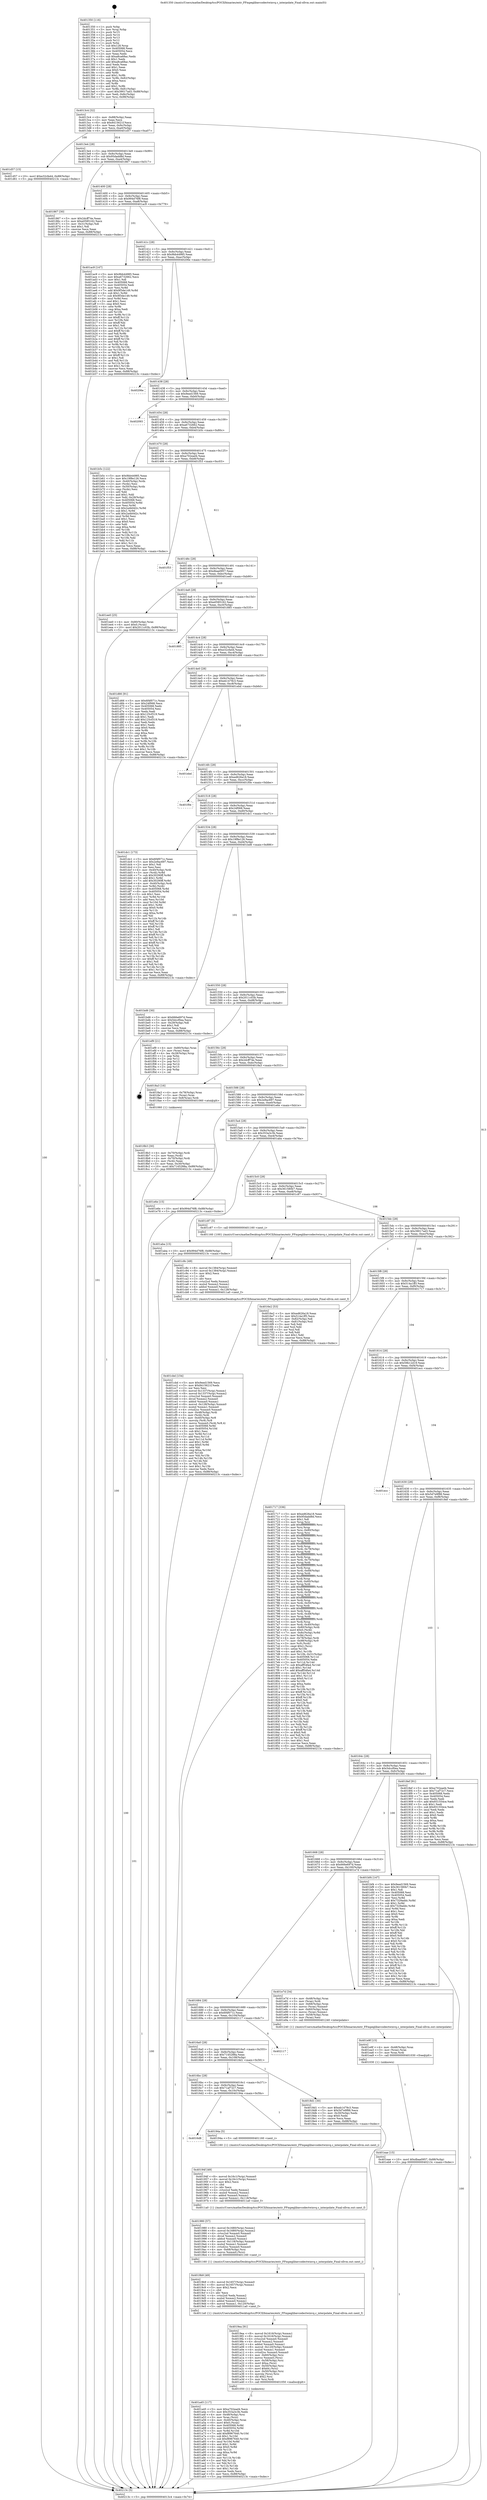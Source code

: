 digraph "0x401350" {
  label = "0x401350 (/mnt/c/Users/mathe/Desktop/tcc/POCII/binaries/extr_FFmpeglibavcodectwinvq.c_interpolate_Final-ollvm.out::main(0))"
  labelloc = "t"
  node[shape=record]

  Entry [label="",width=0.3,height=0.3,shape=circle,fillcolor=black,style=filled]
  "0x4013c4" [label="{
     0x4013c4 [32]\l
     | [instrs]\l
     &nbsp;&nbsp;0x4013c4 \<+6\>: mov -0x88(%rbp),%eax\l
     &nbsp;&nbsp;0x4013ca \<+2\>: mov %eax,%ecx\l
     &nbsp;&nbsp;0x4013cc \<+6\>: sub $0x8415621f,%ecx\l
     &nbsp;&nbsp;0x4013d2 \<+6\>: mov %eax,-0x9c(%rbp)\l
     &nbsp;&nbsp;0x4013d8 \<+6\>: mov %ecx,-0xa0(%rbp)\l
     &nbsp;&nbsp;0x4013de \<+6\>: je 0000000000401d57 \<main+0xa07\>\l
  }"]
  "0x401d57" [label="{
     0x401d57 [15]\l
     | [instrs]\l
     &nbsp;&nbsp;0x401d57 \<+10\>: movl $0xe32cfa44,-0x88(%rbp)\l
     &nbsp;&nbsp;0x401d61 \<+5\>: jmp 000000000040213c \<main+0xdec\>\l
  }"]
  "0x4013e4" [label="{
     0x4013e4 [28]\l
     | [instrs]\l
     &nbsp;&nbsp;0x4013e4 \<+5\>: jmp 00000000004013e9 \<main+0x99\>\l
     &nbsp;&nbsp;0x4013e9 \<+6\>: mov -0x9c(%rbp),%eax\l
     &nbsp;&nbsp;0x4013ef \<+5\>: sub $0x95dadd8d,%eax\l
     &nbsp;&nbsp;0x4013f4 \<+6\>: mov %eax,-0xa4(%rbp)\l
     &nbsp;&nbsp;0x4013fa \<+6\>: je 0000000000401867 \<main+0x517\>\l
  }"]
  Exit [label="",width=0.3,height=0.3,shape=circle,fillcolor=black,style=filled,peripheries=2]
  "0x401867" [label="{
     0x401867 [30]\l
     | [instrs]\l
     &nbsp;&nbsp;0x401867 \<+5\>: mov $0x2dcff74e,%eax\l
     &nbsp;&nbsp;0x40186c \<+5\>: mov $0xe0585162,%ecx\l
     &nbsp;&nbsp;0x401871 \<+3\>: mov -0x31(%rbp),%dl\l
     &nbsp;&nbsp;0x401874 \<+3\>: test $0x1,%dl\l
     &nbsp;&nbsp;0x401877 \<+3\>: cmovne %ecx,%eax\l
     &nbsp;&nbsp;0x40187a \<+6\>: mov %eax,-0x88(%rbp)\l
     &nbsp;&nbsp;0x401880 \<+5\>: jmp 000000000040213c \<main+0xdec\>\l
  }"]
  "0x401400" [label="{
     0x401400 [28]\l
     | [instrs]\l
     &nbsp;&nbsp;0x401400 \<+5\>: jmp 0000000000401405 \<main+0xb5\>\l
     &nbsp;&nbsp;0x401405 \<+6\>: mov -0x9c(%rbp),%eax\l
     &nbsp;&nbsp;0x40140b \<+5\>: sub $0x994d76f8,%eax\l
     &nbsp;&nbsp;0x401410 \<+6\>: mov %eax,-0xa8(%rbp)\l
     &nbsp;&nbsp;0x401416 \<+6\>: je 0000000000401ac9 \<main+0x779\>\l
  }"]
  "0x401eae" [label="{
     0x401eae [15]\l
     | [instrs]\l
     &nbsp;&nbsp;0x401eae \<+10\>: movl $0xdbaa0957,-0x88(%rbp)\l
     &nbsp;&nbsp;0x401eb8 \<+5\>: jmp 000000000040213c \<main+0xdec\>\l
  }"]
  "0x401ac9" [label="{
     0x401ac9 [147]\l
     | [instrs]\l
     &nbsp;&nbsp;0x401ac9 \<+5\>: mov $0x9bb44985,%eax\l
     &nbsp;&nbsp;0x401ace \<+5\>: mov $0xa6732662,%ecx\l
     &nbsp;&nbsp;0x401ad3 \<+2\>: mov $0x1,%dl\l
     &nbsp;&nbsp;0x401ad5 \<+7\>: mov 0x405068,%esi\l
     &nbsp;&nbsp;0x401adc \<+7\>: mov 0x405054,%edi\l
     &nbsp;&nbsp;0x401ae3 \<+3\>: mov %esi,%r8d\l
     &nbsp;&nbsp;0x401ae6 \<+7\>: add $0x9f3de149,%r8d\l
     &nbsp;&nbsp;0x401aed \<+4\>: sub $0x1,%r8d\l
     &nbsp;&nbsp;0x401af1 \<+7\>: sub $0x9f3de149,%r8d\l
     &nbsp;&nbsp;0x401af8 \<+4\>: imul %r8d,%esi\l
     &nbsp;&nbsp;0x401afc \<+3\>: and $0x1,%esi\l
     &nbsp;&nbsp;0x401aff \<+3\>: cmp $0x0,%esi\l
     &nbsp;&nbsp;0x401b02 \<+4\>: sete %r9b\l
     &nbsp;&nbsp;0x401b06 \<+3\>: cmp $0xa,%edi\l
     &nbsp;&nbsp;0x401b09 \<+4\>: setl %r10b\l
     &nbsp;&nbsp;0x401b0d \<+3\>: mov %r9b,%r11b\l
     &nbsp;&nbsp;0x401b10 \<+4\>: xor $0xff,%r11b\l
     &nbsp;&nbsp;0x401b14 \<+3\>: mov %r10b,%bl\l
     &nbsp;&nbsp;0x401b17 \<+3\>: xor $0xff,%bl\l
     &nbsp;&nbsp;0x401b1a \<+3\>: xor $0x1,%dl\l
     &nbsp;&nbsp;0x401b1d \<+3\>: mov %r11b,%r14b\l
     &nbsp;&nbsp;0x401b20 \<+4\>: and $0xff,%r14b\l
     &nbsp;&nbsp;0x401b24 \<+3\>: and %dl,%r9b\l
     &nbsp;&nbsp;0x401b27 \<+3\>: mov %bl,%r15b\l
     &nbsp;&nbsp;0x401b2a \<+4\>: and $0xff,%r15b\l
     &nbsp;&nbsp;0x401b2e \<+3\>: and %dl,%r10b\l
     &nbsp;&nbsp;0x401b31 \<+3\>: or %r9b,%r14b\l
     &nbsp;&nbsp;0x401b34 \<+3\>: or %r10b,%r15b\l
     &nbsp;&nbsp;0x401b37 \<+3\>: xor %r15b,%r14b\l
     &nbsp;&nbsp;0x401b3a \<+3\>: or %bl,%r11b\l
     &nbsp;&nbsp;0x401b3d \<+4\>: xor $0xff,%r11b\l
     &nbsp;&nbsp;0x401b41 \<+3\>: or $0x1,%dl\l
     &nbsp;&nbsp;0x401b44 \<+3\>: and %dl,%r11b\l
     &nbsp;&nbsp;0x401b47 \<+3\>: or %r11b,%r14b\l
     &nbsp;&nbsp;0x401b4a \<+4\>: test $0x1,%r14b\l
     &nbsp;&nbsp;0x401b4e \<+3\>: cmovne %ecx,%eax\l
     &nbsp;&nbsp;0x401b51 \<+6\>: mov %eax,-0x88(%rbp)\l
     &nbsp;&nbsp;0x401b57 \<+5\>: jmp 000000000040213c \<main+0xdec\>\l
  }"]
  "0x40141c" [label="{
     0x40141c [28]\l
     | [instrs]\l
     &nbsp;&nbsp;0x40141c \<+5\>: jmp 0000000000401421 \<main+0xd1\>\l
     &nbsp;&nbsp;0x401421 \<+6\>: mov -0x9c(%rbp),%eax\l
     &nbsp;&nbsp;0x401427 \<+5\>: sub $0x9bb44985,%eax\l
     &nbsp;&nbsp;0x40142c \<+6\>: mov %eax,-0xac(%rbp)\l
     &nbsp;&nbsp;0x401432 \<+6\>: je 000000000040206e \<main+0xd1e\>\l
  }"]
  "0x401e9f" [label="{
     0x401e9f [15]\l
     | [instrs]\l
     &nbsp;&nbsp;0x401e9f \<+4\>: mov -0x48(%rbp),%rax\l
     &nbsp;&nbsp;0x401ea3 \<+3\>: mov (%rax),%rax\l
     &nbsp;&nbsp;0x401ea6 \<+3\>: mov %rax,%rdi\l
     &nbsp;&nbsp;0x401ea9 \<+5\>: call 0000000000401030 \<free@plt\>\l
     | [calls]\l
     &nbsp;&nbsp;0x401030 \{1\} (unknown)\l
  }"]
  "0x40206e" [label="{
     0x40206e\l
  }", style=dashed]
  "0x401438" [label="{
     0x401438 [28]\l
     | [instrs]\l
     &nbsp;&nbsp;0x401438 \<+5\>: jmp 000000000040143d \<main+0xed\>\l
     &nbsp;&nbsp;0x40143d \<+6\>: mov -0x9c(%rbp),%eax\l
     &nbsp;&nbsp;0x401443 \<+5\>: sub $0x9eed1569,%eax\l
     &nbsp;&nbsp;0x401448 \<+6\>: mov %eax,-0xb0(%rbp)\l
     &nbsp;&nbsp;0x40144e \<+6\>: je 0000000000402093 \<main+0xd43\>\l
  }"]
  "0x401cbd" [label="{
     0x401cbd [154]\l
     | [instrs]\l
     &nbsp;&nbsp;0x401cbd \<+5\>: mov $0x9eed1569,%ecx\l
     &nbsp;&nbsp;0x401cc2 \<+5\>: mov $0x8415621f,%edx\l
     &nbsp;&nbsp;0x401cc7 \<+2\>: xor %esi,%esi\l
     &nbsp;&nbsp;0x401cc9 \<+8\>: movsd 0x1337(%rip),%xmm1\l
     &nbsp;&nbsp;0x401cd1 \<+8\>: movsd 0x1337(%rip),%xmm2\l
     &nbsp;&nbsp;0x401cd9 \<+4\>: cvtss2sd %xmm0,%xmm0\l
     &nbsp;&nbsp;0x401cdd \<+4\>: divsd %xmm2,%xmm0\l
     &nbsp;&nbsp;0x401ce1 \<+4\>: addsd %xmm0,%xmm1\l
     &nbsp;&nbsp;0x401ce5 \<+8\>: movsd -0x128(%rbp),%xmm0\l
     &nbsp;&nbsp;0x401ced \<+4\>: mulsd %xmm1,%xmm0\l
     &nbsp;&nbsp;0x401cf1 \<+4\>: cvtsd2ss %xmm0,%xmm0\l
     &nbsp;&nbsp;0x401cf5 \<+4\>: mov -0x48(%rbp),%rdi\l
     &nbsp;&nbsp;0x401cf9 \<+3\>: mov (%rdi),%rdi\l
     &nbsp;&nbsp;0x401cfc \<+4\>: mov -0x40(%rbp),%r8\l
     &nbsp;&nbsp;0x401d00 \<+3\>: movslq (%r8),%r8\l
     &nbsp;&nbsp;0x401d03 \<+6\>: movss %xmm0,(%rdi,%r8,4)\l
     &nbsp;&nbsp;0x401d09 \<+8\>: mov 0x405068,%r9d\l
     &nbsp;&nbsp;0x401d11 \<+8\>: mov 0x405054,%r10d\l
     &nbsp;&nbsp;0x401d19 \<+3\>: sub $0x1,%esi\l
     &nbsp;&nbsp;0x401d1c \<+3\>: mov %r9d,%r11d\l
     &nbsp;&nbsp;0x401d1f \<+3\>: add %esi,%r11d\l
     &nbsp;&nbsp;0x401d22 \<+4\>: imul %r11d,%r9d\l
     &nbsp;&nbsp;0x401d26 \<+4\>: and $0x1,%r9d\l
     &nbsp;&nbsp;0x401d2a \<+4\>: cmp $0x0,%r9d\l
     &nbsp;&nbsp;0x401d2e \<+3\>: sete %bl\l
     &nbsp;&nbsp;0x401d31 \<+4\>: cmp $0xa,%r10d\l
     &nbsp;&nbsp;0x401d35 \<+4\>: setl %r14b\l
     &nbsp;&nbsp;0x401d39 \<+3\>: mov %bl,%r15b\l
     &nbsp;&nbsp;0x401d3c \<+3\>: and %r14b,%r15b\l
     &nbsp;&nbsp;0x401d3f \<+3\>: xor %r14b,%bl\l
     &nbsp;&nbsp;0x401d42 \<+3\>: or %bl,%r15b\l
     &nbsp;&nbsp;0x401d45 \<+4\>: test $0x1,%r15b\l
     &nbsp;&nbsp;0x401d49 \<+3\>: cmovne %edx,%ecx\l
     &nbsp;&nbsp;0x401d4c \<+6\>: mov %ecx,-0x88(%rbp)\l
     &nbsp;&nbsp;0x401d52 \<+5\>: jmp 000000000040213c \<main+0xdec\>\l
  }"]
  "0x402093" [label="{
     0x402093\l
  }", style=dashed]
  "0x401454" [label="{
     0x401454 [28]\l
     | [instrs]\l
     &nbsp;&nbsp;0x401454 \<+5\>: jmp 0000000000401459 \<main+0x109\>\l
     &nbsp;&nbsp;0x401459 \<+6\>: mov -0x9c(%rbp),%eax\l
     &nbsp;&nbsp;0x40145f \<+5\>: sub $0xa6732662,%eax\l
     &nbsp;&nbsp;0x401464 \<+6\>: mov %eax,-0xb4(%rbp)\l
     &nbsp;&nbsp;0x40146a \<+6\>: je 0000000000401b5c \<main+0x80c\>\l
  }"]
  "0x401c8c" [label="{
     0x401c8c [49]\l
     | [instrs]\l
     &nbsp;&nbsp;0x401c8c \<+8\>: movsd 0x1384(%rip),%xmm0\l
     &nbsp;&nbsp;0x401c94 \<+8\>: movsd 0x1384(%rip),%xmm1\l
     &nbsp;&nbsp;0x401c9c \<+5\>: mov $0x2,%ecx\l
     &nbsp;&nbsp;0x401ca1 \<+1\>: cltd\l
     &nbsp;&nbsp;0x401ca2 \<+2\>: idiv %ecx\l
     &nbsp;&nbsp;0x401ca4 \<+4\>: cvtsi2sd %edx,%xmm2\l
     &nbsp;&nbsp;0x401ca8 \<+4\>: mulsd %xmm2,%xmm1\l
     &nbsp;&nbsp;0x401cac \<+4\>: addsd %xmm0,%xmm1\l
     &nbsp;&nbsp;0x401cb0 \<+8\>: movsd %xmm1,-0x128(%rbp)\l
     &nbsp;&nbsp;0x401cb8 \<+5\>: call 00000000004011a0 \<next_f\>\l
     | [calls]\l
     &nbsp;&nbsp;0x4011a0 \{100\} (/mnt/c/Users/mathe/Desktop/tcc/POCII/binaries/extr_FFmpeglibavcodectwinvq.c_interpolate_Final-ollvm.out::next_f)\l
  }"]
  "0x401b5c" [label="{
     0x401b5c [122]\l
     | [instrs]\l
     &nbsp;&nbsp;0x401b5c \<+5\>: mov $0x9bb44985,%eax\l
     &nbsp;&nbsp;0x401b61 \<+5\>: mov $0x19f8e126,%ecx\l
     &nbsp;&nbsp;0x401b66 \<+4\>: mov -0x40(%rbp),%rdx\l
     &nbsp;&nbsp;0x401b6a \<+2\>: mov (%rdx),%esi\l
     &nbsp;&nbsp;0x401b6c \<+4\>: mov -0x50(%rbp),%rdx\l
     &nbsp;&nbsp;0x401b70 \<+2\>: cmp (%rdx),%esi\l
     &nbsp;&nbsp;0x401b72 \<+4\>: setl %dil\l
     &nbsp;&nbsp;0x401b76 \<+4\>: and $0x1,%dil\l
     &nbsp;&nbsp;0x401b7a \<+4\>: mov %dil,-0x29(%rbp)\l
     &nbsp;&nbsp;0x401b7e \<+7\>: mov 0x405068,%esi\l
     &nbsp;&nbsp;0x401b85 \<+8\>: mov 0x405054,%r8d\l
     &nbsp;&nbsp;0x401b8d \<+3\>: mov %esi,%r9d\l
     &nbsp;&nbsp;0x401b90 \<+7\>: sub $0x2a4b0d2c,%r9d\l
     &nbsp;&nbsp;0x401b97 \<+4\>: sub $0x1,%r9d\l
     &nbsp;&nbsp;0x401b9b \<+7\>: add $0x2a4b0d2c,%r9d\l
     &nbsp;&nbsp;0x401ba2 \<+4\>: imul %r9d,%esi\l
     &nbsp;&nbsp;0x401ba6 \<+3\>: and $0x1,%esi\l
     &nbsp;&nbsp;0x401ba9 \<+3\>: cmp $0x0,%esi\l
     &nbsp;&nbsp;0x401bac \<+4\>: sete %dil\l
     &nbsp;&nbsp;0x401bb0 \<+4\>: cmp $0xa,%r8d\l
     &nbsp;&nbsp;0x401bb4 \<+4\>: setl %r10b\l
     &nbsp;&nbsp;0x401bb8 \<+3\>: mov %dil,%r11b\l
     &nbsp;&nbsp;0x401bbb \<+3\>: and %r10b,%r11b\l
     &nbsp;&nbsp;0x401bbe \<+3\>: xor %r10b,%dil\l
     &nbsp;&nbsp;0x401bc1 \<+3\>: or %dil,%r11b\l
     &nbsp;&nbsp;0x401bc4 \<+4\>: test $0x1,%r11b\l
     &nbsp;&nbsp;0x401bc8 \<+3\>: cmovne %ecx,%eax\l
     &nbsp;&nbsp;0x401bcb \<+6\>: mov %eax,-0x88(%rbp)\l
     &nbsp;&nbsp;0x401bd1 \<+5\>: jmp 000000000040213c \<main+0xdec\>\l
  }"]
  "0x401470" [label="{
     0x401470 [28]\l
     | [instrs]\l
     &nbsp;&nbsp;0x401470 \<+5\>: jmp 0000000000401475 \<main+0x125\>\l
     &nbsp;&nbsp;0x401475 \<+6\>: mov -0x9c(%rbp),%eax\l
     &nbsp;&nbsp;0x40147b \<+5\>: sub $0xa702ead4,%eax\l
     &nbsp;&nbsp;0x401480 \<+6\>: mov %eax,-0xb8(%rbp)\l
     &nbsp;&nbsp;0x401486 \<+6\>: je 0000000000401f53 \<main+0xc03\>\l
  }"]
  "0x401a45" [label="{
     0x401a45 [117]\l
     | [instrs]\l
     &nbsp;&nbsp;0x401a45 \<+5\>: mov $0xa702ead4,%ecx\l
     &nbsp;&nbsp;0x401a4a \<+5\>: mov $0x353a3c3b,%edx\l
     &nbsp;&nbsp;0x401a4f \<+4\>: mov -0x48(%rbp),%rsi\l
     &nbsp;&nbsp;0x401a53 \<+3\>: mov %rax,(%rsi)\l
     &nbsp;&nbsp;0x401a56 \<+4\>: mov -0x40(%rbp),%rax\l
     &nbsp;&nbsp;0x401a5a \<+6\>: movl $0x0,(%rax)\l
     &nbsp;&nbsp;0x401a60 \<+8\>: mov 0x405068,%r8d\l
     &nbsp;&nbsp;0x401a68 \<+8\>: mov 0x405054,%r9d\l
     &nbsp;&nbsp;0x401a70 \<+3\>: mov %r8d,%r10d\l
     &nbsp;&nbsp;0x401a73 \<+7\>: add $0xf8967640,%r10d\l
     &nbsp;&nbsp;0x401a7a \<+4\>: sub $0x1,%r10d\l
     &nbsp;&nbsp;0x401a7e \<+7\>: sub $0xf8967640,%r10d\l
     &nbsp;&nbsp;0x401a85 \<+4\>: imul %r10d,%r8d\l
     &nbsp;&nbsp;0x401a89 \<+4\>: and $0x1,%r8d\l
     &nbsp;&nbsp;0x401a8d \<+4\>: cmp $0x0,%r8d\l
     &nbsp;&nbsp;0x401a91 \<+4\>: sete %r11b\l
     &nbsp;&nbsp;0x401a95 \<+4\>: cmp $0xa,%r9d\l
     &nbsp;&nbsp;0x401a99 \<+3\>: setl %bl\l
     &nbsp;&nbsp;0x401a9c \<+3\>: mov %r11b,%r14b\l
     &nbsp;&nbsp;0x401a9f \<+3\>: and %bl,%r14b\l
     &nbsp;&nbsp;0x401aa2 \<+3\>: xor %bl,%r11b\l
     &nbsp;&nbsp;0x401aa5 \<+3\>: or %r11b,%r14b\l
     &nbsp;&nbsp;0x401aa8 \<+4\>: test $0x1,%r14b\l
     &nbsp;&nbsp;0x401aac \<+3\>: cmovne %edx,%ecx\l
     &nbsp;&nbsp;0x401aaf \<+6\>: mov %ecx,-0x88(%rbp)\l
     &nbsp;&nbsp;0x401ab5 \<+5\>: jmp 000000000040213c \<main+0xdec\>\l
  }"]
  "0x401f53" [label="{
     0x401f53\l
  }", style=dashed]
  "0x40148c" [label="{
     0x40148c [28]\l
     | [instrs]\l
     &nbsp;&nbsp;0x40148c \<+5\>: jmp 0000000000401491 \<main+0x141\>\l
     &nbsp;&nbsp;0x401491 \<+6\>: mov -0x9c(%rbp),%eax\l
     &nbsp;&nbsp;0x401497 \<+5\>: sub $0xdbaa0957,%eax\l
     &nbsp;&nbsp;0x40149c \<+6\>: mov %eax,-0xbc(%rbp)\l
     &nbsp;&nbsp;0x4014a2 \<+6\>: je 0000000000401ee0 \<main+0xb90\>\l
  }"]
  "0x4019ea" [label="{
     0x4019ea [91]\l
     | [instrs]\l
     &nbsp;&nbsp;0x4019ea \<+8\>: movsd 0x1616(%rip),%xmm1\l
     &nbsp;&nbsp;0x4019f2 \<+8\>: movsd 0x1616(%rip),%xmm2\l
     &nbsp;&nbsp;0x4019fa \<+4\>: cvtss2sd %xmm0,%xmm0\l
     &nbsp;&nbsp;0x4019fe \<+4\>: divsd %xmm2,%xmm0\l
     &nbsp;&nbsp;0x401a02 \<+4\>: addsd %xmm0,%xmm1\l
     &nbsp;&nbsp;0x401a06 \<+8\>: movsd -0x120(%rbp),%xmm0\l
     &nbsp;&nbsp;0x401a0e \<+4\>: mulsd %xmm1,%xmm0\l
     &nbsp;&nbsp;0x401a12 \<+4\>: cvtsd2ss %xmm0,%xmm0\l
     &nbsp;&nbsp;0x401a16 \<+4\>: mov -0x60(%rbp),%rsi\l
     &nbsp;&nbsp;0x401a1a \<+4\>: movss %xmm0,(%rsi)\l
     &nbsp;&nbsp;0x401a1e \<+4\>: mov -0x58(%rbp),%rsi\l
     &nbsp;&nbsp;0x401a22 \<+6\>: movl $0xa,(%rsi)\l
     &nbsp;&nbsp;0x401a28 \<+4\>: mov -0x50(%rbp),%rsi\l
     &nbsp;&nbsp;0x401a2c \<+6\>: movl $0x64,(%rsi)\l
     &nbsp;&nbsp;0x401a32 \<+4\>: mov -0x50(%rbp),%rsi\l
     &nbsp;&nbsp;0x401a36 \<+3\>: movslq (%rsi),%rsi\l
     &nbsp;&nbsp;0x401a39 \<+4\>: shl $0x2,%rsi\l
     &nbsp;&nbsp;0x401a3d \<+3\>: mov %rsi,%rdi\l
     &nbsp;&nbsp;0x401a40 \<+5\>: call 0000000000401050 \<malloc@plt\>\l
     | [calls]\l
     &nbsp;&nbsp;0x401050 \{1\} (unknown)\l
  }"]
  "0x401ee0" [label="{
     0x401ee0 [25]\l
     | [instrs]\l
     &nbsp;&nbsp;0x401ee0 \<+4\>: mov -0x80(%rbp),%rax\l
     &nbsp;&nbsp;0x401ee4 \<+6\>: movl $0x0,(%rax)\l
     &nbsp;&nbsp;0x401eea \<+10\>: movl $0x2011c03b,-0x88(%rbp)\l
     &nbsp;&nbsp;0x401ef4 \<+5\>: jmp 000000000040213c \<main+0xdec\>\l
  }"]
  "0x4014a8" [label="{
     0x4014a8 [28]\l
     | [instrs]\l
     &nbsp;&nbsp;0x4014a8 \<+5\>: jmp 00000000004014ad \<main+0x15d\>\l
     &nbsp;&nbsp;0x4014ad \<+6\>: mov -0x9c(%rbp),%eax\l
     &nbsp;&nbsp;0x4014b3 \<+5\>: sub $0xe0585162,%eax\l
     &nbsp;&nbsp;0x4014b8 \<+6\>: mov %eax,-0xc0(%rbp)\l
     &nbsp;&nbsp;0x4014be \<+6\>: je 0000000000401885 \<main+0x535\>\l
  }"]
  "0x4019b9" [label="{
     0x4019b9 [49]\l
     | [instrs]\l
     &nbsp;&nbsp;0x4019b9 \<+8\>: movsd 0x1657(%rip),%xmm0\l
     &nbsp;&nbsp;0x4019c1 \<+8\>: movsd 0x1657(%rip),%xmm1\l
     &nbsp;&nbsp;0x4019c9 \<+5\>: mov $0x2,%ecx\l
     &nbsp;&nbsp;0x4019ce \<+1\>: cltd\l
     &nbsp;&nbsp;0x4019cf \<+2\>: idiv %ecx\l
     &nbsp;&nbsp;0x4019d1 \<+4\>: cvtsi2sd %edx,%xmm2\l
     &nbsp;&nbsp;0x4019d5 \<+4\>: mulsd %xmm2,%xmm1\l
     &nbsp;&nbsp;0x4019d9 \<+4\>: addsd %xmm0,%xmm1\l
     &nbsp;&nbsp;0x4019dd \<+8\>: movsd %xmm1,-0x120(%rbp)\l
     &nbsp;&nbsp;0x4019e5 \<+5\>: call 00000000004011a0 \<next_f\>\l
     | [calls]\l
     &nbsp;&nbsp;0x4011a0 \{1\} (/mnt/c/Users/mathe/Desktop/tcc/POCII/binaries/extr_FFmpeglibavcodectwinvq.c_interpolate_Final-ollvm.out::next_f)\l
  }"]
  "0x401885" [label="{
     0x401885\l
  }", style=dashed]
  "0x4014c4" [label="{
     0x4014c4 [28]\l
     | [instrs]\l
     &nbsp;&nbsp;0x4014c4 \<+5\>: jmp 00000000004014c9 \<main+0x179\>\l
     &nbsp;&nbsp;0x4014c9 \<+6\>: mov -0x9c(%rbp),%eax\l
     &nbsp;&nbsp;0x4014cf \<+5\>: sub $0xe32cfa44,%eax\l
     &nbsp;&nbsp;0x4014d4 \<+6\>: mov %eax,-0xc4(%rbp)\l
     &nbsp;&nbsp;0x4014da \<+6\>: je 0000000000401d66 \<main+0xa16\>\l
  }"]
  "0x401980" [label="{
     0x401980 [57]\l
     | [instrs]\l
     &nbsp;&nbsp;0x401980 \<+8\>: movsd 0x1680(%rip),%xmm1\l
     &nbsp;&nbsp;0x401988 \<+8\>: movsd 0x1680(%rip),%xmm2\l
     &nbsp;&nbsp;0x401990 \<+4\>: cvtss2sd %xmm0,%xmm0\l
     &nbsp;&nbsp;0x401994 \<+4\>: divsd %xmm2,%xmm0\l
     &nbsp;&nbsp;0x401998 \<+4\>: addsd %xmm0,%xmm1\l
     &nbsp;&nbsp;0x40199c \<+8\>: movsd -0x118(%rbp),%xmm0\l
     &nbsp;&nbsp;0x4019a4 \<+4\>: mulsd %xmm1,%xmm0\l
     &nbsp;&nbsp;0x4019a8 \<+4\>: cvtsd2ss %xmm0,%xmm0\l
     &nbsp;&nbsp;0x4019ac \<+4\>: mov -0x68(%rbp),%rsi\l
     &nbsp;&nbsp;0x4019b0 \<+4\>: movss %xmm0,(%rsi)\l
     &nbsp;&nbsp;0x4019b4 \<+5\>: call 0000000000401160 \<next_i\>\l
     | [calls]\l
     &nbsp;&nbsp;0x401160 \{1\} (/mnt/c/Users/mathe/Desktop/tcc/POCII/binaries/extr_FFmpeglibavcodectwinvq.c_interpolate_Final-ollvm.out::next_i)\l
  }"]
  "0x401d66" [label="{
     0x401d66 [91]\l
     | [instrs]\l
     &nbsp;&nbsp;0x401d66 \<+5\>: mov $0x6f4f071c,%eax\l
     &nbsp;&nbsp;0x401d6b \<+5\>: mov $0x24f068,%ecx\l
     &nbsp;&nbsp;0x401d70 \<+7\>: mov 0x405068,%edx\l
     &nbsp;&nbsp;0x401d77 \<+7\>: mov 0x405054,%esi\l
     &nbsp;&nbsp;0x401d7e \<+2\>: mov %edx,%edi\l
     &nbsp;&nbsp;0x401d80 \<+6\>: sub $0x125cf319,%edi\l
     &nbsp;&nbsp;0x401d86 \<+3\>: sub $0x1,%edi\l
     &nbsp;&nbsp;0x401d89 \<+6\>: add $0x125cf319,%edi\l
     &nbsp;&nbsp;0x401d8f \<+3\>: imul %edi,%edx\l
     &nbsp;&nbsp;0x401d92 \<+3\>: and $0x1,%edx\l
     &nbsp;&nbsp;0x401d95 \<+3\>: cmp $0x0,%edx\l
     &nbsp;&nbsp;0x401d98 \<+4\>: sete %r8b\l
     &nbsp;&nbsp;0x401d9c \<+3\>: cmp $0xa,%esi\l
     &nbsp;&nbsp;0x401d9f \<+4\>: setl %r9b\l
     &nbsp;&nbsp;0x401da3 \<+3\>: mov %r8b,%r10b\l
     &nbsp;&nbsp;0x401da6 \<+3\>: and %r9b,%r10b\l
     &nbsp;&nbsp;0x401da9 \<+3\>: xor %r9b,%r8b\l
     &nbsp;&nbsp;0x401dac \<+3\>: or %r8b,%r10b\l
     &nbsp;&nbsp;0x401daf \<+4\>: test $0x1,%r10b\l
     &nbsp;&nbsp;0x401db3 \<+3\>: cmovne %ecx,%eax\l
     &nbsp;&nbsp;0x401db6 \<+6\>: mov %eax,-0x88(%rbp)\l
     &nbsp;&nbsp;0x401dbc \<+5\>: jmp 000000000040213c \<main+0xdec\>\l
  }"]
  "0x4014e0" [label="{
     0x4014e0 [28]\l
     | [instrs]\l
     &nbsp;&nbsp;0x4014e0 \<+5\>: jmp 00000000004014e5 \<main+0x195\>\l
     &nbsp;&nbsp;0x4014e5 \<+6\>: mov -0x9c(%rbp),%eax\l
     &nbsp;&nbsp;0x4014eb \<+5\>: sub $0xeb1479c3,%eax\l
     &nbsp;&nbsp;0x4014f0 \<+6\>: mov %eax,-0xc8(%rbp)\l
     &nbsp;&nbsp;0x4014f6 \<+6\>: je 0000000000401ebd \<main+0xb6d\>\l
  }"]
  "0x40194f" [label="{
     0x40194f [49]\l
     | [instrs]\l
     &nbsp;&nbsp;0x40194f \<+8\>: movsd 0x16c1(%rip),%xmm0\l
     &nbsp;&nbsp;0x401957 \<+8\>: movsd 0x16c1(%rip),%xmm1\l
     &nbsp;&nbsp;0x40195f \<+5\>: mov $0x2,%ecx\l
     &nbsp;&nbsp;0x401964 \<+1\>: cltd\l
     &nbsp;&nbsp;0x401965 \<+2\>: idiv %ecx\l
     &nbsp;&nbsp;0x401967 \<+4\>: cvtsi2sd %edx,%xmm2\l
     &nbsp;&nbsp;0x40196b \<+4\>: mulsd %xmm2,%xmm1\l
     &nbsp;&nbsp;0x40196f \<+4\>: addsd %xmm0,%xmm1\l
     &nbsp;&nbsp;0x401973 \<+8\>: movsd %xmm1,-0x118(%rbp)\l
     &nbsp;&nbsp;0x40197b \<+5\>: call 00000000004011a0 \<next_f\>\l
     | [calls]\l
     &nbsp;&nbsp;0x4011a0 \{1\} (/mnt/c/Users/mathe/Desktop/tcc/POCII/binaries/extr_FFmpeglibavcodectwinvq.c_interpolate_Final-ollvm.out::next_f)\l
  }"]
  "0x401ebd" [label="{
     0x401ebd\l
  }", style=dashed]
  "0x4014fc" [label="{
     0x4014fc [28]\l
     | [instrs]\l
     &nbsp;&nbsp;0x4014fc \<+5\>: jmp 0000000000401501 \<main+0x1b1\>\l
     &nbsp;&nbsp;0x401501 \<+6\>: mov -0x9c(%rbp),%eax\l
     &nbsp;&nbsp;0x401507 \<+5\>: sub $0xed626a18,%eax\l
     &nbsp;&nbsp;0x40150c \<+6\>: mov %eax,-0xcc(%rbp)\l
     &nbsp;&nbsp;0x401512 \<+6\>: je 0000000000401f0e \<main+0xbbe\>\l
  }"]
  "0x4016d8" [label="{
     0x4016d8\l
  }", style=dashed]
  "0x401f0e" [label="{
     0x401f0e\l
  }", style=dashed]
  "0x401518" [label="{
     0x401518 [28]\l
     | [instrs]\l
     &nbsp;&nbsp;0x401518 \<+5\>: jmp 000000000040151d \<main+0x1cd\>\l
     &nbsp;&nbsp;0x40151d \<+6\>: mov -0x9c(%rbp),%eax\l
     &nbsp;&nbsp;0x401523 \<+5\>: sub $0x24f068,%eax\l
     &nbsp;&nbsp;0x401528 \<+6\>: mov %eax,-0xd0(%rbp)\l
     &nbsp;&nbsp;0x40152e \<+6\>: je 0000000000401dc1 \<main+0xa71\>\l
  }"]
  "0x40194a" [label="{
     0x40194a [5]\l
     | [instrs]\l
     &nbsp;&nbsp;0x40194a \<+5\>: call 0000000000401160 \<next_i\>\l
     | [calls]\l
     &nbsp;&nbsp;0x401160 \{1\} (/mnt/c/Users/mathe/Desktop/tcc/POCII/binaries/extr_FFmpeglibavcodectwinvq.c_interpolate_Final-ollvm.out::next_i)\l
  }"]
  "0x401dc1" [label="{
     0x401dc1 [173]\l
     | [instrs]\l
     &nbsp;&nbsp;0x401dc1 \<+5\>: mov $0x6f4f071c,%eax\l
     &nbsp;&nbsp;0x401dc6 \<+5\>: mov $0x2e9ac697,%ecx\l
     &nbsp;&nbsp;0x401dcb \<+2\>: mov $0x1,%dl\l
     &nbsp;&nbsp;0x401dcd \<+2\>: xor %esi,%esi\l
     &nbsp;&nbsp;0x401dcf \<+4\>: mov -0x40(%rbp),%rdi\l
     &nbsp;&nbsp;0x401dd3 \<+3\>: mov (%rdi),%r8d\l
     &nbsp;&nbsp;0x401dd6 \<+7\>: sub $0x30290ff,%r8d\l
     &nbsp;&nbsp;0x401ddd \<+4\>: add $0x1,%r8d\l
     &nbsp;&nbsp;0x401de1 \<+7\>: add $0x30290ff,%r8d\l
     &nbsp;&nbsp;0x401de8 \<+4\>: mov -0x40(%rbp),%rdi\l
     &nbsp;&nbsp;0x401dec \<+3\>: mov %r8d,(%rdi)\l
     &nbsp;&nbsp;0x401def \<+8\>: mov 0x405068,%r8d\l
     &nbsp;&nbsp;0x401df7 \<+8\>: mov 0x405054,%r9d\l
     &nbsp;&nbsp;0x401dff \<+3\>: sub $0x1,%esi\l
     &nbsp;&nbsp;0x401e02 \<+3\>: mov %r8d,%r10d\l
     &nbsp;&nbsp;0x401e05 \<+3\>: add %esi,%r10d\l
     &nbsp;&nbsp;0x401e08 \<+4\>: imul %r10d,%r8d\l
     &nbsp;&nbsp;0x401e0c \<+4\>: and $0x1,%r8d\l
     &nbsp;&nbsp;0x401e10 \<+4\>: cmp $0x0,%r8d\l
     &nbsp;&nbsp;0x401e14 \<+4\>: sete %r11b\l
     &nbsp;&nbsp;0x401e18 \<+4\>: cmp $0xa,%r9d\l
     &nbsp;&nbsp;0x401e1c \<+3\>: setl %bl\l
     &nbsp;&nbsp;0x401e1f \<+3\>: mov %r11b,%r14b\l
     &nbsp;&nbsp;0x401e22 \<+4\>: xor $0xff,%r14b\l
     &nbsp;&nbsp;0x401e26 \<+3\>: mov %bl,%r15b\l
     &nbsp;&nbsp;0x401e29 \<+4\>: xor $0xff,%r15b\l
     &nbsp;&nbsp;0x401e2d \<+3\>: xor $0x1,%dl\l
     &nbsp;&nbsp;0x401e30 \<+3\>: mov %r14b,%r12b\l
     &nbsp;&nbsp;0x401e33 \<+4\>: and $0xff,%r12b\l
     &nbsp;&nbsp;0x401e37 \<+3\>: and %dl,%r11b\l
     &nbsp;&nbsp;0x401e3a \<+3\>: mov %r15b,%r13b\l
     &nbsp;&nbsp;0x401e3d \<+4\>: and $0xff,%r13b\l
     &nbsp;&nbsp;0x401e41 \<+2\>: and %dl,%bl\l
     &nbsp;&nbsp;0x401e43 \<+3\>: or %r11b,%r12b\l
     &nbsp;&nbsp;0x401e46 \<+3\>: or %bl,%r13b\l
     &nbsp;&nbsp;0x401e49 \<+3\>: xor %r13b,%r12b\l
     &nbsp;&nbsp;0x401e4c \<+3\>: or %r15b,%r14b\l
     &nbsp;&nbsp;0x401e4f \<+4\>: xor $0xff,%r14b\l
     &nbsp;&nbsp;0x401e53 \<+3\>: or $0x1,%dl\l
     &nbsp;&nbsp;0x401e56 \<+3\>: and %dl,%r14b\l
     &nbsp;&nbsp;0x401e59 \<+3\>: or %r14b,%r12b\l
     &nbsp;&nbsp;0x401e5c \<+4\>: test $0x1,%r12b\l
     &nbsp;&nbsp;0x401e60 \<+3\>: cmovne %ecx,%eax\l
     &nbsp;&nbsp;0x401e63 \<+6\>: mov %eax,-0x88(%rbp)\l
     &nbsp;&nbsp;0x401e69 \<+5\>: jmp 000000000040213c \<main+0xdec\>\l
  }"]
  "0x401534" [label="{
     0x401534 [28]\l
     | [instrs]\l
     &nbsp;&nbsp;0x401534 \<+5\>: jmp 0000000000401539 \<main+0x1e9\>\l
     &nbsp;&nbsp;0x401539 \<+6\>: mov -0x9c(%rbp),%eax\l
     &nbsp;&nbsp;0x40153f \<+5\>: sub $0x19f8e126,%eax\l
     &nbsp;&nbsp;0x401544 \<+6\>: mov %eax,-0xd4(%rbp)\l
     &nbsp;&nbsp;0x40154a \<+6\>: je 0000000000401bd6 \<main+0x886\>\l
  }"]
  "0x4016bc" [label="{
     0x4016bc [28]\l
     | [instrs]\l
     &nbsp;&nbsp;0x4016bc \<+5\>: jmp 00000000004016c1 \<main+0x371\>\l
     &nbsp;&nbsp;0x4016c1 \<+6\>: mov -0x9c(%rbp),%eax\l
     &nbsp;&nbsp;0x4016c7 \<+5\>: sub $0x71af72c7,%eax\l
     &nbsp;&nbsp;0x4016cc \<+6\>: mov %eax,-0x10c(%rbp)\l
     &nbsp;&nbsp;0x4016d2 \<+6\>: je 000000000040194a \<main+0x5fa\>\l
  }"]
  "0x401bd6" [label="{
     0x401bd6 [30]\l
     | [instrs]\l
     &nbsp;&nbsp;0x401bd6 \<+5\>: mov $0x666e697d,%eax\l
     &nbsp;&nbsp;0x401bdb \<+5\>: mov $0x5dccf0ea,%ecx\l
     &nbsp;&nbsp;0x401be0 \<+3\>: mov -0x29(%rbp),%dl\l
     &nbsp;&nbsp;0x401be3 \<+3\>: test $0x1,%dl\l
     &nbsp;&nbsp;0x401be6 \<+3\>: cmovne %ecx,%eax\l
     &nbsp;&nbsp;0x401be9 \<+6\>: mov %eax,-0x88(%rbp)\l
     &nbsp;&nbsp;0x401bef \<+5\>: jmp 000000000040213c \<main+0xdec\>\l
  }"]
  "0x401550" [label="{
     0x401550 [28]\l
     | [instrs]\l
     &nbsp;&nbsp;0x401550 \<+5\>: jmp 0000000000401555 \<main+0x205\>\l
     &nbsp;&nbsp;0x401555 \<+6\>: mov -0x9c(%rbp),%eax\l
     &nbsp;&nbsp;0x40155b \<+5\>: sub $0x2011c03b,%eax\l
     &nbsp;&nbsp;0x401560 \<+6\>: mov %eax,-0xd8(%rbp)\l
     &nbsp;&nbsp;0x401566 \<+6\>: je 0000000000401ef9 \<main+0xba9\>\l
  }"]
  "0x4018d1" [label="{
     0x4018d1 [30]\l
     | [instrs]\l
     &nbsp;&nbsp;0x4018d1 \<+5\>: mov $0xeb1479c3,%eax\l
     &nbsp;&nbsp;0x4018d6 \<+5\>: mov $0x5d7e9f88,%ecx\l
     &nbsp;&nbsp;0x4018db \<+3\>: mov -0x30(%rbp),%edx\l
     &nbsp;&nbsp;0x4018de \<+3\>: cmp $0x0,%edx\l
     &nbsp;&nbsp;0x4018e1 \<+3\>: cmove %ecx,%eax\l
     &nbsp;&nbsp;0x4018e4 \<+6\>: mov %eax,-0x88(%rbp)\l
     &nbsp;&nbsp;0x4018ea \<+5\>: jmp 000000000040213c \<main+0xdec\>\l
  }"]
  "0x401ef9" [label="{
     0x401ef9 [21]\l
     | [instrs]\l
     &nbsp;&nbsp;0x401ef9 \<+4\>: mov -0x80(%rbp),%rax\l
     &nbsp;&nbsp;0x401efd \<+2\>: mov (%rax),%eax\l
     &nbsp;&nbsp;0x401eff \<+4\>: lea -0x28(%rbp),%rsp\l
     &nbsp;&nbsp;0x401f03 \<+1\>: pop %rbx\l
     &nbsp;&nbsp;0x401f04 \<+2\>: pop %r12\l
     &nbsp;&nbsp;0x401f06 \<+2\>: pop %r13\l
     &nbsp;&nbsp;0x401f08 \<+2\>: pop %r14\l
     &nbsp;&nbsp;0x401f0a \<+2\>: pop %r15\l
     &nbsp;&nbsp;0x401f0c \<+1\>: pop %rbp\l
     &nbsp;&nbsp;0x401f0d \<+1\>: ret\l
  }"]
  "0x40156c" [label="{
     0x40156c [28]\l
     | [instrs]\l
     &nbsp;&nbsp;0x40156c \<+5\>: jmp 0000000000401571 \<main+0x221\>\l
     &nbsp;&nbsp;0x401571 \<+6\>: mov -0x9c(%rbp),%eax\l
     &nbsp;&nbsp;0x401577 \<+5\>: sub $0x2dcff74e,%eax\l
     &nbsp;&nbsp;0x40157c \<+6\>: mov %eax,-0xdc(%rbp)\l
     &nbsp;&nbsp;0x401582 \<+6\>: je 00000000004018a3 \<main+0x553\>\l
  }"]
  "0x4016a0" [label="{
     0x4016a0 [28]\l
     | [instrs]\l
     &nbsp;&nbsp;0x4016a0 \<+5\>: jmp 00000000004016a5 \<main+0x355\>\l
     &nbsp;&nbsp;0x4016a5 \<+6\>: mov -0x9c(%rbp),%eax\l
     &nbsp;&nbsp;0x4016ab \<+5\>: sub $0x7145288a,%eax\l
     &nbsp;&nbsp;0x4016b0 \<+6\>: mov %eax,-0x108(%rbp)\l
     &nbsp;&nbsp;0x4016b6 \<+6\>: je 00000000004018d1 \<main+0x581\>\l
  }"]
  "0x4018a3" [label="{
     0x4018a3 [16]\l
     | [instrs]\l
     &nbsp;&nbsp;0x4018a3 \<+4\>: mov -0x78(%rbp),%rax\l
     &nbsp;&nbsp;0x4018a7 \<+3\>: mov (%rax),%rax\l
     &nbsp;&nbsp;0x4018aa \<+4\>: mov 0x8(%rax),%rdi\l
     &nbsp;&nbsp;0x4018ae \<+5\>: call 0000000000401060 \<atoi@plt\>\l
     | [calls]\l
     &nbsp;&nbsp;0x401060 \{1\} (unknown)\l
  }"]
  "0x401588" [label="{
     0x401588 [28]\l
     | [instrs]\l
     &nbsp;&nbsp;0x401588 \<+5\>: jmp 000000000040158d \<main+0x23d\>\l
     &nbsp;&nbsp;0x40158d \<+6\>: mov -0x9c(%rbp),%eax\l
     &nbsp;&nbsp;0x401593 \<+5\>: sub $0x2e9ac697,%eax\l
     &nbsp;&nbsp;0x401598 \<+6\>: mov %eax,-0xe0(%rbp)\l
     &nbsp;&nbsp;0x40159e \<+6\>: je 0000000000401e6e \<main+0xb1e\>\l
  }"]
  "0x402117" [label="{
     0x402117\l
  }", style=dashed]
  "0x401e6e" [label="{
     0x401e6e [15]\l
     | [instrs]\l
     &nbsp;&nbsp;0x401e6e \<+10\>: movl $0x994d76f8,-0x88(%rbp)\l
     &nbsp;&nbsp;0x401e78 \<+5\>: jmp 000000000040213c \<main+0xdec\>\l
  }"]
  "0x4015a4" [label="{
     0x4015a4 [28]\l
     | [instrs]\l
     &nbsp;&nbsp;0x4015a4 \<+5\>: jmp 00000000004015a9 \<main+0x259\>\l
     &nbsp;&nbsp;0x4015a9 \<+6\>: mov -0x9c(%rbp),%eax\l
     &nbsp;&nbsp;0x4015af \<+5\>: sub $0x353a3c3b,%eax\l
     &nbsp;&nbsp;0x4015b4 \<+6\>: mov %eax,-0xe4(%rbp)\l
     &nbsp;&nbsp;0x4015ba \<+6\>: je 0000000000401aba \<main+0x76a\>\l
  }"]
  "0x401684" [label="{
     0x401684 [28]\l
     | [instrs]\l
     &nbsp;&nbsp;0x401684 \<+5\>: jmp 0000000000401689 \<main+0x339\>\l
     &nbsp;&nbsp;0x401689 \<+6\>: mov -0x9c(%rbp),%eax\l
     &nbsp;&nbsp;0x40168f \<+5\>: sub $0x6f4f071c,%eax\l
     &nbsp;&nbsp;0x401694 \<+6\>: mov %eax,-0x104(%rbp)\l
     &nbsp;&nbsp;0x40169a \<+6\>: je 0000000000402117 \<main+0xdc7\>\l
  }"]
  "0x401aba" [label="{
     0x401aba [15]\l
     | [instrs]\l
     &nbsp;&nbsp;0x401aba \<+10\>: movl $0x994d76f8,-0x88(%rbp)\l
     &nbsp;&nbsp;0x401ac4 \<+5\>: jmp 000000000040213c \<main+0xdec\>\l
  }"]
  "0x4015c0" [label="{
     0x4015c0 [28]\l
     | [instrs]\l
     &nbsp;&nbsp;0x4015c0 \<+5\>: jmp 00000000004015c5 \<main+0x275\>\l
     &nbsp;&nbsp;0x4015c5 \<+6\>: mov -0x9c(%rbp),%eax\l
     &nbsp;&nbsp;0x4015cb \<+5\>: sub $0x361580b7,%eax\l
     &nbsp;&nbsp;0x4015d0 \<+6\>: mov %eax,-0xe8(%rbp)\l
     &nbsp;&nbsp;0x4015d6 \<+6\>: je 0000000000401c87 \<main+0x937\>\l
  }"]
  "0x401e7d" [label="{
     0x401e7d [34]\l
     | [instrs]\l
     &nbsp;&nbsp;0x401e7d \<+4\>: mov -0x48(%rbp),%rax\l
     &nbsp;&nbsp;0x401e81 \<+3\>: mov (%rax),%rdi\l
     &nbsp;&nbsp;0x401e84 \<+4\>: mov -0x68(%rbp),%rax\l
     &nbsp;&nbsp;0x401e88 \<+4\>: movss (%rax),%xmm0\l
     &nbsp;&nbsp;0x401e8c \<+4\>: mov -0x60(%rbp),%rax\l
     &nbsp;&nbsp;0x401e90 \<+4\>: movss (%rax),%xmm1\l
     &nbsp;&nbsp;0x401e94 \<+4\>: mov -0x58(%rbp),%rax\l
     &nbsp;&nbsp;0x401e98 \<+2\>: mov (%rax),%esi\l
     &nbsp;&nbsp;0x401e9a \<+5\>: call 0000000000401240 \<interpolate\>\l
     | [calls]\l
     &nbsp;&nbsp;0x401240 \{1\} (/mnt/c/Users/mathe/Desktop/tcc/POCII/binaries/extr_FFmpeglibavcodectwinvq.c_interpolate_Final-ollvm.out::interpolate)\l
  }"]
  "0x401c87" [label="{
     0x401c87 [5]\l
     | [instrs]\l
     &nbsp;&nbsp;0x401c87 \<+5\>: call 0000000000401160 \<next_i\>\l
     | [calls]\l
     &nbsp;&nbsp;0x401160 \{100\} (/mnt/c/Users/mathe/Desktop/tcc/POCII/binaries/extr_FFmpeglibavcodectwinvq.c_interpolate_Final-ollvm.out::next_i)\l
  }"]
  "0x4015dc" [label="{
     0x4015dc [28]\l
     | [instrs]\l
     &nbsp;&nbsp;0x4015dc \<+5\>: jmp 00000000004015e1 \<main+0x291\>\l
     &nbsp;&nbsp;0x4015e1 \<+6\>: mov -0x9c(%rbp),%eax\l
     &nbsp;&nbsp;0x4015e7 \<+5\>: sub $0x39017ad3,%eax\l
     &nbsp;&nbsp;0x4015ec \<+6\>: mov %eax,-0xec(%rbp)\l
     &nbsp;&nbsp;0x4015f2 \<+6\>: je 00000000004016e2 \<main+0x392\>\l
  }"]
  "0x401668" [label="{
     0x401668 [28]\l
     | [instrs]\l
     &nbsp;&nbsp;0x401668 \<+5\>: jmp 000000000040166d \<main+0x31d\>\l
     &nbsp;&nbsp;0x40166d \<+6\>: mov -0x9c(%rbp),%eax\l
     &nbsp;&nbsp;0x401673 \<+5\>: sub $0x666e697d,%eax\l
     &nbsp;&nbsp;0x401678 \<+6\>: mov %eax,-0x100(%rbp)\l
     &nbsp;&nbsp;0x40167e \<+6\>: je 0000000000401e7d \<main+0xb2d\>\l
  }"]
  "0x4016e2" [label="{
     0x4016e2 [53]\l
     | [instrs]\l
     &nbsp;&nbsp;0x4016e2 \<+5\>: mov $0xed626a18,%eax\l
     &nbsp;&nbsp;0x4016e7 \<+5\>: mov $0x514a1ff3,%ecx\l
     &nbsp;&nbsp;0x4016ec \<+6\>: mov -0x82(%rbp),%dl\l
     &nbsp;&nbsp;0x4016f2 \<+7\>: mov -0x81(%rbp),%sil\l
     &nbsp;&nbsp;0x4016f9 \<+3\>: mov %dl,%dil\l
     &nbsp;&nbsp;0x4016fc \<+3\>: and %sil,%dil\l
     &nbsp;&nbsp;0x4016ff \<+3\>: xor %sil,%dl\l
     &nbsp;&nbsp;0x401702 \<+3\>: or %dl,%dil\l
     &nbsp;&nbsp;0x401705 \<+4\>: test $0x1,%dil\l
     &nbsp;&nbsp;0x401709 \<+3\>: cmovne %ecx,%eax\l
     &nbsp;&nbsp;0x40170c \<+6\>: mov %eax,-0x88(%rbp)\l
     &nbsp;&nbsp;0x401712 \<+5\>: jmp 000000000040213c \<main+0xdec\>\l
  }"]
  "0x4015f8" [label="{
     0x4015f8 [28]\l
     | [instrs]\l
     &nbsp;&nbsp;0x4015f8 \<+5\>: jmp 00000000004015fd \<main+0x2ad\>\l
     &nbsp;&nbsp;0x4015fd \<+6\>: mov -0x9c(%rbp),%eax\l
     &nbsp;&nbsp;0x401603 \<+5\>: sub $0x514a1ff3,%eax\l
     &nbsp;&nbsp;0x401608 \<+6\>: mov %eax,-0xf0(%rbp)\l
     &nbsp;&nbsp;0x40160e \<+6\>: je 0000000000401717 \<main+0x3c7\>\l
  }"]
  "0x40213c" [label="{
     0x40213c [5]\l
     | [instrs]\l
     &nbsp;&nbsp;0x40213c \<+5\>: jmp 00000000004013c4 \<main+0x74\>\l
  }"]
  "0x401350" [label="{
     0x401350 [116]\l
     | [instrs]\l
     &nbsp;&nbsp;0x401350 \<+1\>: push %rbp\l
     &nbsp;&nbsp;0x401351 \<+3\>: mov %rsp,%rbp\l
     &nbsp;&nbsp;0x401354 \<+2\>: push %r15\l
     &nbsp;&nbsp;0x401356 \<+2\>: push %r14\l
     &nbsp;&nbsp;0x401358 \<+2\>: push %r13\l
     &nbsp;&nbsp;0x40135a \<+2\>: push %r12\l
     &nbsp;&nbsp;0x40135c \<+1\>: push %rbx\l
     &nbsp;&nbsp;0x40135d \<+7\>: sub $0x128,%rsp\l
     &nbsp;&nbsp;0x401364 \<+7\>: mov 0x405068,%eax\l
     &nbsp;&nbsp;0x40136b \<+7\>: mov 0x405054,%ecx\l
     &nbsp;&nbsp;0x401372 \<+2\>: mov %eax,%edx\l
     &nbsp;&nbsp;0x401374 \<+6\>: sub $0xa8ca68ac,%edx\l
     &nbsp;&nbsp;0x40137a \<+3\>: sub $0x1,%edx\l
     &nbsp;&nbsp;0x40137d \<+6\>: add $0xa8ca68ac,%edx\l
     &nbsp;&nbsp;0x401383 \<+3\>: imul %edx,%eax\l
     &nbsp;&nbsp;0x401386 \<+3\>: and $0x1,%eax\l
     &nbsp;&nbsp;0x401389 \<+3\>: cmp $0x0,%eax\l
     &nbsp;&nbsp;0x40138c \<+4\>: sete %r8b\l
     &nbsp;&nbsp;0x401390 \<+4\>: and $0x1,%r8b\l
     &nbsp;&nbsp;0x401394 \<+7\>: mov %r8b,-0x82(%rbp)\l
     &nbsp;&nbsp;0x40139b \<+3\>: cmp $0xa,%ecx\l
     &nbsp;&nbsp;0x40139e \<+4\>: setl %r8b\l
     &nbsp;&nbsp;0x4013a2 \<+4\>: and $0x1,%r8b\l
     &nbsp;&nbsp;0x4013a6 \<+7\>: mov %r8b,-0x81(%rbp)\l
     &nbsp;&nbsp;0x4013ad \<+10\>: movl $0x39017ad3,-0x88(%rbp)\l
     &nbsp;&nbsp;0x4013b7 \<+6\>: mov %edi,-0x8c(%rbp)\l
     &nbsp;&nbsp;0x4013bd \<+7\>: mov %rsi,-0x98(%rbp)\l
  }"]
  "0x401bf4" [label="{
     0x401bf4 [147]\l
     | [instrs]\l
     &nbsp;&nbsp;0x401bf4 \<+5\>: mov $0x9eed1569,%eax\l
     &nbsp;&nbsp;0x401bf9 \<+5\>: mov $0x361580b7,%ecx\l
     &nbsp;&nbsp;0x401bfe \<+2\>: mov $0x1,%dl\l
     &nbsp;&nbsp;0x401c00 \<+7\>: mov 0x405068,%esi\l
     &nbsp;&nbsp;0x401c07 \<+7\>: mov 0x405054,%edi\l
     &nbsp;&nbsp;0x401c0e \<+3\>: mov %esi,%r8d\l
     &nbsp;&nbsp;0x401c11 \<+7\>: add $0x7329addc,%r8d\l
     &nbsp;&nbsp;0x401c18 \<+4\>: sub $0x1,%r8d\l
     &nbsp;&nbsp;0x401c1c \<+7\>: sub $0x7329addc,%r8d\l
     &nbsp;&nbsp;0x401c23 \<+4\>: imul %r8d,%esi\l
     &nbsp;&nbsp;0x401c27 \<+3\>: and $0x1,%esi\l
     &nbsp;&nbsp;0x401c2a \<+3\>: cmp $0x0,%esi\l
     &nbsp;&nbsp;0x401c2d \<+4\>: sete %r9b\l
     &nbsp;&nbsp;0x401c31 \<+3\>: cmp $0xa,%edi\l
     &nbsp;&nbsp;0x401c34 \<+4\>: setl %r10b\l
     &nbsp;&nbsp;0x401c38 \<+3\>: mov %r9b,%r11b\l
     &nbsp;&nbsp;0x401c3b \<+4\>: xor $0xff,%r11b\l
     &nbsp;&nbsp;0x401c3f \<+3\>: mov %r10b,%bl\l
     &nbsp;&nbsp;0x401c42 \<+3\>: xor $0xff,%bl\l
     &nbsp;&nbsp;0x401c45 \<+3\>: xor $0x0,%dl\l
     &nbsp;&nbsp;0x401c48 \<+3\>: mov %r11b,%r14b\l
     &nbsp;&nbsp;0x401c4b \<+4\>: and $0x0,%r14b\l
     &nbsp;&nbsp;0x401c4f \<+3\>: and %dl,%r9b\l
     &nbsp;&nbsp;0x401c52 \<+3\>: mov %bl,%r15b\l
     &nbsp;&nbsp;0x401c55 \<+4\>: and $0x0,%r15b\l
     &nbsp;&nbsp;0x401c59 \<+3\>: and %dl,%r10b\l
     &nbsp;&nbsp;0x401c5c \<+3\>: or %r9b,%r14b\l
     &nbsp;&nbsp;0x401c5f \<+3\>: or %r10b,%r15b\l
     &nbsp;&nbsp;0x401c62 \<+3\>: xor %r15b,%r14b\l
     &nbsp;&nbsp;0x401c65 \<+3\>: or %bl,%r11b\l
     &nbsp;&nbsp;0x401c68 \<+4\>: xor $0xff,%r11b\l
     &nbsp;&nbsp;0x401c6c \<+3\>: or $0x0,%dl\l
     &nbsp;&nbsp;0x401c6f \<+3\>: and %dl,%r11b\l
     &nbsp;&nbsp;0x401c72 \<+3\>: or %r11b,%r14b\l
     &nbsp;&nbsp;0x401c75 \<+4\>: test $0x1,%r14b\l
     &nbsp;&nbsp;0x401c79 \<+3\>: cmovne %ecx,%eax\l
     &nbsp;&nbsp;0x401c7c \<+6\>: mov %eax,-0x88(%rbp)\l
     &nbsp;&nbsp;0x401c82 \<+5\>: jmp 000000000040213c \<main+0xdec\>\l
  }"]
  "0x401717" [label="{
     0x401717 [336]\l
     | [instrs]\l
     &nbsp;&nbsp;0x401717 \<+5\>: mov $0xed626a18,%eax\l
     &nbsp;&nbsp;0x40171c \<+5\>: mov $0x95dadd8d,%ecx\l
     &nbsp;&nbsp;0x401721 \<+2\>: mov $0x1,%dl\l
     &nbsp;&nbsp;0x401723 \<+3\>: mov %rsp,%rsi\l
     &nbsp;&nbsp;0x401726 \<+4\>: add $0xfffffffffffffff0,%rsi\l
     &nbsp;&nbsp;0x40172a \<+3\>: mov %rsi,%rsp\l
     &nbsp;&nbsp;0x40172d \<+4\>: mov %rsi,-0x80(%rbp)\l
     &nbsp;&nbsp;0x401731 \<+3\>: mov %rsp,%rsi\l
     &nbsp;&nbsp;0x401734 \<+4\>: add $0xfffffffffffffff0,%rsi\l
     &nbsp;&nbsp;0x401738 \<+3\>: mov %rsi,%rsp\l
     &nbsp;&nbsp;0x40173b \<+3\>: mov %rsp,%rdi\l
     &nbsp;&nbsp;0x40173e \<+4\>: add $0xfffffffffffffff0,%rdi\l
     &nbsp;&nbsp;0x401742 \<+3\>: mov %rdi,%rsp\l
     &nbsp;&nbsp;0x401745 \<+4\>: mov %rdi,-0x78(%rbp)\l
     &nbsp;&nbsp;0x401749 \<+3\>: mov %rsp,%rdi\l
     &nbsp;&nbsp;0x40174c \<+4\>: add $0xfffffffffffffff0,%rdi\l
     &nbsp;&nbsp;0x401750 \<+3\>: mov %rdi,%rsp\l
     &nbsp;&nbsp;0x401753 \<+4\>: mov %rdi,-0x70(%rbp)\l
     &nbsp;&nbsp;0x401757 \<+3\>: mov %rsp,%rdi\l
     &nbsp;&nbsp;0x40175a \<+4\>: add $0xfffffffffffffff0,%rdi\l
     &nbsp;&nbsp;0x40175e \<+3\>: mov %rdi,%rsp\l
     &nbsp;&nbsp;0x401761 \<+4\>: mov %rdi,-0x68(%rbp)\l
     &nbsp;&nbsp;0x401765 \<+3\>: mov %rsp,%rdi\l
     &nbsp;&nbsp;0x401768 \<+4\>: add $0xfffffffffffffff0,%rdi\l
     &nbsp;&nbsp;0x40176c \<+3\>: mov %rdi,%rsp\l
     &nbsp;&nbsp;0x40176f \<+4\>: mov %rdi,-0x60(%rbp)\l
     &nbsp;&nbsp;0x401773 \<+3\>: mov %rsp,%rdi\l
     &nbsp;&nbsp;0x401776 \<+4\>: add $0xfffffffffffffff0,%rdi\l
     &nbsp;&nbsp;0x40177a \<+3\>: mov %rdi,%rsp\l
     &nbsp;&nbsp;0x40177d \<+4\>: mov %rdi,-0x58(%rbp)\l
     &nbsp;&nbsp;0x401781 \<+3\>: mov %rsp,%rdi\l
     &nbsp;&nbsp;0x401784 \<+4\>: add $0xfffffffffffffff0,%rdi\l
     &nbsp;&nbsp;0x401788 \<+3\>: mov %rdi,%rsp\l
     &nbsp;&nbsp;0x40178b \<+4\>: mov %rdi,-0x50(%rbp)\l
     &nbsp;&nbsp;0x40178f \<+3\>: mov %rsp,%rdi\l
     &nbsp;&nbsp;0x401792 \<+4\>: add $0xfffffffffffffff0,%rdi\l
     &nbsp;&nbsp;0x401796 \<+3\>: mov %rdi,%rsp\l
     &nbsp;&nbsp;0x401799 \<+4\>: mov %rdi,-0x48(%rbp)\l
     &nbsp;&nbsp;0x40179d \<+3\>: mov %rsp,%rdi\l
     &nbsp;&nbsp;0x4017a0 \<+4\>: add $0xfffffffffffffff0,%rdi\l
     &nbsp;&nbsp;0x4017a4 \<+3\>: mov %rdi,%rsp\l
     &nbsp;&nbsp;0x4017a7 \<+4\>: mov %rdi,-0x40(%rbp)\l
     &nbsp;&nbsp;0x4017ab \<+4\>: mov -0x80(%rbp),%rdi\l
     &nbsp;&nbsp;0x4017af \<+6\>: movl $0x0,(%rdi)\l
     &nbsp;&nbsp;0x4017b5 \<+7\>: mov -0x8c(%rbp),%r8d\l
     &nbsp;&nbsp;0x4017bc \<+3\>: mov %r8d,(%rsi)\l
     &nbsp;&nbsp;0x4017bf \<+4\>: mov -0x78(%rbp),%rdi\l
     &nbsp;&nbsp;0x4017c3 \<+7\>: mov -0x98(%rbp),%r9\l
     &nbsp;&nbsp;0x4017ca \<+3\>: mov %r9,(%rdi)\l
     &nbsp;&nbsp;0x4017cd \<+3\>: cmpl $0x2,(%rsi)\l
     &nbsp;&nbsp;0x4017d0 \<+4\>: setne %r10b\l
     &nbsp;&nbsp;0x4017d4 \<+4\>: and $0x1,%r10b\l
     &nbsp;&nbsp;0x4017d8 \<+4\>: mov %r10b,-0x31(%rbp)\l
     &nbsp;&nbsp;0x4017dc \<+8\>: mov 0x405068,%r11d\l
     &nbsp;&nbsp;0x4017e4 \<+7\>: mov 0x405054,%ebx\l
     &nbsp;&nbsp;0x4017eb \<+3\>: mov %r11d,%r14d\l
     &nbsp;&nbsp;0x4017ee \<+7\>: sub $0xaff54fa4,%r14d\l
     &nbsp;&nbsp;0x4017f5 \<+4\>: sub $0x1,%r14d\l
     &nbsp;&nbsp;0x4017f9 \<+7\>: add $0xaff54fa4,%r14d\l
     &nbsp;&nbsp;0x401800 \<+4\>: imul %r14d,%r11d\l
     &nbsp;&nbsp;0x401804 \<+4\>: and $0x1,%r11d\l
     &nbsp;&nbsp;0x401808 \<+4\>: cmp $0x0,%r11d\l
     &nbsp;&nbsp;0x40180c \<+4\>: sete %r10b\l
     &nbsp;&nbsp;0x401810 \<+3\>: cmp $0xa,%ebx\l
     &nbsp;&nbsp;0x401813 \<+4\>: setl %r15b\l
     &nbsp;&nbsp;0x401817 \<+3\>: mov %r10b,%r12b\l
     &nbsp;&nbsp;0x40181a \<+4\>: xor $0xff,%r12b\l
     &nbsp;&nbsp;0x40181e \<+3\>: mov %r15b,%r13b\l
     &nbsp;&nbsp;0x401821 \<+4\>: xor $0xff,%r13b\l
     &nbsp;&nbsp;0x401825 \<+3\>: xor $0x0,%dl\l
     &nbsp;&nbsp;0x401828 \<+3\>: mov %r12b,%sil\l
     &nbsp;&nbsp;0x40182b \<+4\>: and $0x0,%sil\l
     &nbsp;&nbsp;0x40182f \<+3\>: and %dl,%r10b\l
     &nbsp;&nbsp;0x401832 \<+3\>: mov %r13b,%dil\l
     &nbsp;&nbsp;0x401835 \<+4\>: and $0x0,%dil\l
     &nbsp;&nbsp;0x401839 \<+3\>: and %dl,%r15b\l
     &nbsp;&nbsp;0x40183c \<+3\>: or %r10b,%sil\l
     &nbsp;&nbsp;0x40183f \<+3\>: or %r15b,%dil\l
     &nbsp;&nbsp;0x401842 \<+3\>: xor %dil,%sil\l
     &nbsp;&nbsp;0x401845 \<+3\>: or %r13b,%r12b\l
     &nbsp;&nbsp;0x401848 \<+4\>: xor $0xff,%r12b\l
     &nbsp;&nbsp;0x40184c \<+3\>: or $0x0,%dl\l
     &nbsp;&nbsp;0x40184f \<+3\>: and %dl,%r12b\l
     &nbsp;&nbsp;0x401852 \<+3\>: or %r12b,%sil\l
     &nbsp;&nbsp;0x401855 \<+4\>: test $0x1,%sil\l
     &nbsp;&nbsp;0x401859 \<+3\>: cmovne %ecx,%eax\l
     &nbsp;&nbsp;0x40185c \<+6\>: mov %eax,-0x88(%rbp)\l
     &nbsp;&nbsp;0x401862 \<+5\>: jmp 000000000040213c \<main+0xdec\>\l
  }"]
  "0x401614" [label="{
     0x401614 [28]\l
     | [instrs]\l
     &nbsp;&nbsp;0x401614 \<+5\>: jmp 0000000000401619 \<main+0x2c9\>\l
     &nbsp;&nbsp;0x401619 \<+6\>: mov -0x9c(%rbp),%eax\l
     &nbsp;&nbsp;0x40161f \<+5\>: sub $0x59b12d19,%eax\l
     &nbsp;&nbsp;0x401624 \<+6\>: mov %eax,-0xf4(%rbp)\l
     &nbsp;&nbsp;0x40162a \<+6\>: je 0000000000401ecc \<main+0xb7c\>\l
  }"]
  "0x40164c" [label="{
     0x40164c [28]\l
     | [instrs]\l
     &nbsp;&nbsp;0x40164c \<+5\>: jmp 0000000000401651 \<main+0x301\>\l
     &nbsp;&nbsp;0x401651 \<+6\>: mov -0x9c(%rbp),%eax\l
     &nbsp;&nbsp;0x401657 \<+5\>: sub $0x5dccf0ea,%eax\l
     &nbsp;&nbsp;0x40165c \<+6\>: mov %eax,-0xfc(%rbp)\l
     &nbsp;&nbsp;0x401662 \<+6\>: je 0000000000401bf4 \<main+0x8a4\>\l
  }"]
  "0x4018b3" [label="{
     0x4018b3 [30]\l
     | [instrs]\l
     &nbsp;&nbsp;0x4018b3 \<+4\>: mov -0x70(%rbp),%rdi\l
     &nbsp;&nbsp;0x4018b7 \<+2\>: mov %eax,(%rdi)\l
     &nbsp;&nbsp;0x4018b9 \<+4\>: mov -0x70(%rbp),%rdi\l
     &nbsp;&nbsp;0x4018bd \<+2\>: mov (%rdi),%eax\l
     &nbsp;&nbsp;0x4018bf \<+3\>: mov %eax,-0x30(%rbp)\l
     &nbsp;&nbsp;0x4018c2 \<+10\>: movl $0x7145288a,-0x88(%rbp)\l
     &nbsp;&nbsp;0x4018cc \<+5\>: jmp 000000000040213c \<main+0xdec\>\l
  }"]
  "0x4018ef" [label="{
     0x4018ef [91]\l
     | [instrs]\l
     &nbsp;&nbsp;0x4018ef \<+5\>: mov $0xa702ead4,%eax\l
     &nbsp;&nbsp;0x4018f4 \<+5\>: mov $0x71af72c7,%ecx\l
     &nbsp;&nbsp;0x4018f9 \<+7\>: mov 0x405068,%edx\l
     &nbsp;&nbsp;0x401900 \<+7\>: mov 0x405054,%esi\l
     &nbsp;&nbsp;0x401907 \<+2\>: mov %edx,%edi\l
     &nbsp;&nbsp;0x401909 \<+6\>: add $0x931554ce,%edi\l
     &nbsp;&nbsp;0x40190f \<+3\>: sub $0x1,%edi\l
     &nbsp;&nbsp;0x401912 \<+6\>: sub $0x931554ce,%edi\l
     &nbsp;&nbsp;0x401918 \<+3\>: imul %edi,%edx\l
     &nbsp;&nbsp;0x40191b \<+3\>: and $0x1,%edx\l
     &nbsp;&nbsp;0x40191e \<+3\>: cmp $0x0,%edx\l
     &nbsp;&nbsp;0x401921 \<+4\>: sete %r8b\l
     &nbsp;&nbsp;0x401925 \<+3\>: cmp $0xa,%esi\l
     &nbsp;&nbsp;0x401928 \<+4\>: setl %r9b\l
     &nbsp;&nbsp;0x40192c \<+3\>: mov %r8b,%r10b\l
     &nbsp;&nbsp;0x40192f \<+3\>: and %r9b,%r10b\l
     &nbsp;&nbsp;0x401932 \<+3\>: xor %r9b,%r8b\l
     &nbsp;&nbsp;0x401935 \<+3\>: or %r8b,%r10b\l
     &nbsp;&nbsp;0x401938 \<+4\>: test $0x1,%r10b\l
     &nbsp;&nbsp;0x40193c \<+3\>: cmovne %ecx,%eax\l
     &nbsp;&nbsp;0x40193f \<+6\>: mov %eax,-0x88(%rbp)\l
     &nbsp;&nbsp;0x401945 \<+5\>: jmp 000000000040213c \<main+0xdec\>\l
  }"]
  "0x401ecc" [label="{
     0x401ecc\l
  }", style=dashed]
  "0x401630" [label="{
     0x401630 [28]\l
     | [instrs]\l
     &nbsp;&nbsp;0x401630 \<+5\>: jmp 0000000000401635 \<main+0x2e5\>\l
     &nbsp;&nbsp;0x401635 \<+6\>: mov -0x9c(%rbp),%eax\l
     &nbsp;&nbsp;0x40163b \<+5\>: sub $0x5d7e9f88,%eax\l
     &nbsp;&nbsp;0x401640 \<+6\>: mov %eax,-0xf8(%rbp)\l
     &nbsp;&nbsp;0x401646 \<+6\>: je 00000000004018ef \<main+0x59f\>\l
  }"]
  Entry -> "0x401350" [label=" 1"]
  "0x4013c4" -> "0x401d57" [label=" 100"]
  "0x4013c4" -> "0x4013e4" [label=" 814"]
  "0x401ef9" -> Exit [label=" 1"]
  "0x4013e4" -> "0x401867" [label=" 1"]
  "0x4013e4" -> "0x401400" [label=" 813"]
  "0x401ee0" -> "0x40213c" [label=" 1"]
  "0x401400" -> "0x401ac9" [label=" 101"]
  "0x401400" -> "0x40141c" [label=" 712"]
  "0x401eae" -> "0x40213c" [label=" 1"]
  "0x40141c" -> "0x40206e" [label=" 0"]
  "0x40141c" -> "0x401438" [label=" 712"]
  "0x401e9f" -> "0x401eae" [label=" 1"]
  "0x401438" -> "0x402093" [label=" 0"]
  "0x401438" -> "0x401454" [label=" 712"]
  "0x401e7d" -> "0x401e9f" [label=" 1"]
  "0x401454" -> "0x401b5c" [label=" 101"]
  "0x401454" -> "0x401470" [label=" 611"]
  "0x401e6e" -> "0x40213c" [label=" 100"]
  "0x401470" -> "0x401f53" [label=" 0"]
  "0x401470" -> "0x40148c" [label=" 611"]
  "0x401dc1" -> "0x40213c" [label=" 100"]
  "0x40148c" -> "0x401ee0" [label=" 1"]
  "0x40148c" -> "0x4014a8" [label=" 610"]
  "0x401d66" -> "0x40213c" [label=" 100"]
  "0x4014a8" -> "0x401885" [label=" 0"]
  "0x4014a8" -> "0x4014c4" [label=" 610"]
  "0x401d57" -> "0x40213c" [label=" 100"]
  "0x4014c4" -> "0x401d66" [label=" 100"]
  "0x4014c4" -> "0x4014e0" [label=" 510"]
  "0x401cbd" -> "0x40213c" [label=" 100"]
  "0x4014e0" -> "0x401ebd" [label=" 0"]
  "0x4014e0" -> "0x4014fc" [label=" 510"]
  "0x401c8c" -> "0x401cbd" [label=" 100"]
  "0x4014fc" -> "0x401f0e" [label=" 0"]
  "0x4014fc" -> "0x401518" [label=" 510"]
  "0x401c87" -> "0x401c8c" [label=" 100"]
  "0x401518" -> "0x401dc1" [label=" 100"]
  "0x401518" -> "0x401534" [label=" 410"]
  "0x401bf4" -> "0x40213c" [label=" 100"]
  "0x401534" -> "0x401bd6" [label=" 101"]
  "0x401534" -> "0x401550" [label=" 309"]
  "0x401b5c" -> "0x40213c" [label=" 101"]
  "0x401550" -> "0x401ef9" [label=" 1"]
  "0x401550" -> "0x40156c" [label=" 308"]
  "0x401ac9" -> "0x40213c" [label=" 101"]
  "0x40156c" -> "0x4018a3" [label=" 1"]
  "0x40156c" -> "0x401588" [label=" 307"]
  "0x401a45" -> "0x40213c" [label=" 1"]
  "0x401588" -> "0x401e6e" [label=" 100"]
  "0x401588" -> "0x4015a4" [label=" 207"]
  "0x4019ea" -> "0x401a45" [label=" 1"]
  "0x4015a4" -> "0x401aba" [label=" 1"]
  "0x4015a4" -> "0x4015c0" [label=" 206"]
  "0x401980" -> "0x4019b9" [label=" 1"]
  "0x4015c0" -> "0x401c87" [label=" 100"]
  "0x4015c0" -> "0x4015dc" [label=" 106"]
  "0x40194f" -> "0x401980" [label=" 1"]
  "0x4015dc" -> "0x4016e2" [label=" 1"]
  "0x4015dc" -> "0x4015f8" [label=" 105"]
  "0x4016e2" -> "0x40213c" [label=" 1"]
  "0x401350" -> "0x4013c4" [label=" 1"]
  "0x40213c" -> "0x4013c4" [label=" 913"]
  "0x4016bc" -> "0x4016d8" [label=" 0"]
  "0x4015f8" -> "0x401717" [label=" 1"]
  "0x4015f8" -> "0x401614" [label=" 104"]
  "0x4016bc" -> "0x40194a" [label=" 1"]
  "0x401717" -> "0x40213c" [label=" 1"]
  "0x401867" -> "0x40213c" [label=" 1"]
  "0x4018a3" -> "0x4018b3" [label=" 1"]
  "0x4018b3" -> "0x40213c" [label=" 1"]
  "0x4018ef" -> "0x40213c" [label=" 1"]
  "0x401614" -> "0x401ecc" [label=" 0"]
  "0x401614" -> "0x401630" [label=" 104"]
  "0x4018d1" -> "0x40213c" [label=" 1"]
  "0x401630" -> "0x4018ef" [label=" 1"]
  "0x401630" -> "0x40164c" [label=" 103"]
  "0x401bd6" -> "0x40213c" [label=" 101"]
  "0x40164c" -> "0x401bf4" [label=" 100"]
  "0x40164c" -> "0x401668" [label=" 3"]
  "0x40194a" -> "0x40194f" [label=" 1"]
  "0x401668" -> "0x401e7d" [label=" 1"]
  "0x401668" -> "0x401684" [label=" 2"]
  "0x4019b9" -> "0x4019ea" [label=" 1"]
  "0x401684" -> "0x402117" [label=" 0"]
  "0x401684" -> "0x4016a0" [label=" 2"]
  "0x401aba" -> "0x40213c" [label=" 1"]
  "0x4016a0" -> "0x4018d1" [label=" 1"]
  "0x4016a0" -> "0x4016bc" [label=" 1"]
}
